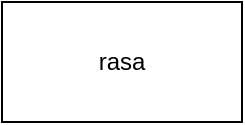 <mxfile>
    <diagram id="SbdemWs3RN78B904Kqvl" name="第 1 页">
        <mxGraphModel dx="310" dy="549" grid="1" gridSize="10" guides="1" tooltips="1" connect="1" arrows="1" fold="1" page="1" pageScale="1" pageWidth="827" pageHeight="1169" math="0" shadow="0">
            <root>
                <mxCell id="0"/>
                <mxCell id="1" parent="0"/>
                <mxCell id="2" value="rasa" style="rounded=0;whiteSpace=wrap;html=1;" vertex="1" parent="1">
                    <mxGeometry x="120" y="230" width="120" height="60" as="geometry"/>
                </mxCell>
            </root>
        </mxGraphModel>
    </diagram>
</mxfile>